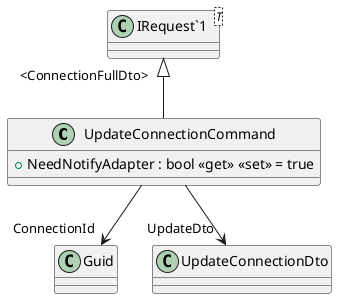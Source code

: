 @startuml
class UpdateConnectionCommand {
    + NeedNotifyAdapter : bool <<get>> <<set>> = true
}
class "IRequest`1"<T> {
}
"IRequest`1" "<ConnectionFullDto>" <|-- UpdateConnectionCommand
UpdateConnectionCommand --> "ConnectionId" Guid
UpdateConnectionCommand --> "UpdateDto" UpdateConnectionDto
@enduml
